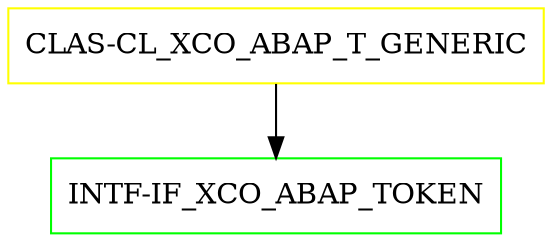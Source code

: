 digraph G {
  "CLAS-CL_XCO_ABAP_T_GENERIC" [shape=box,color=yellow];
  "INTF-IF_XCO_ABAP_TOKEN" [shape=box,color=green,URL="./INTF_IF_XCO_ABAP_TOKEN.html"];
  "CLAS-CL_XCO_ABAP_T_GENERIC" -> "INTF-IF_XCO_ABAP_TOKEN";
}
